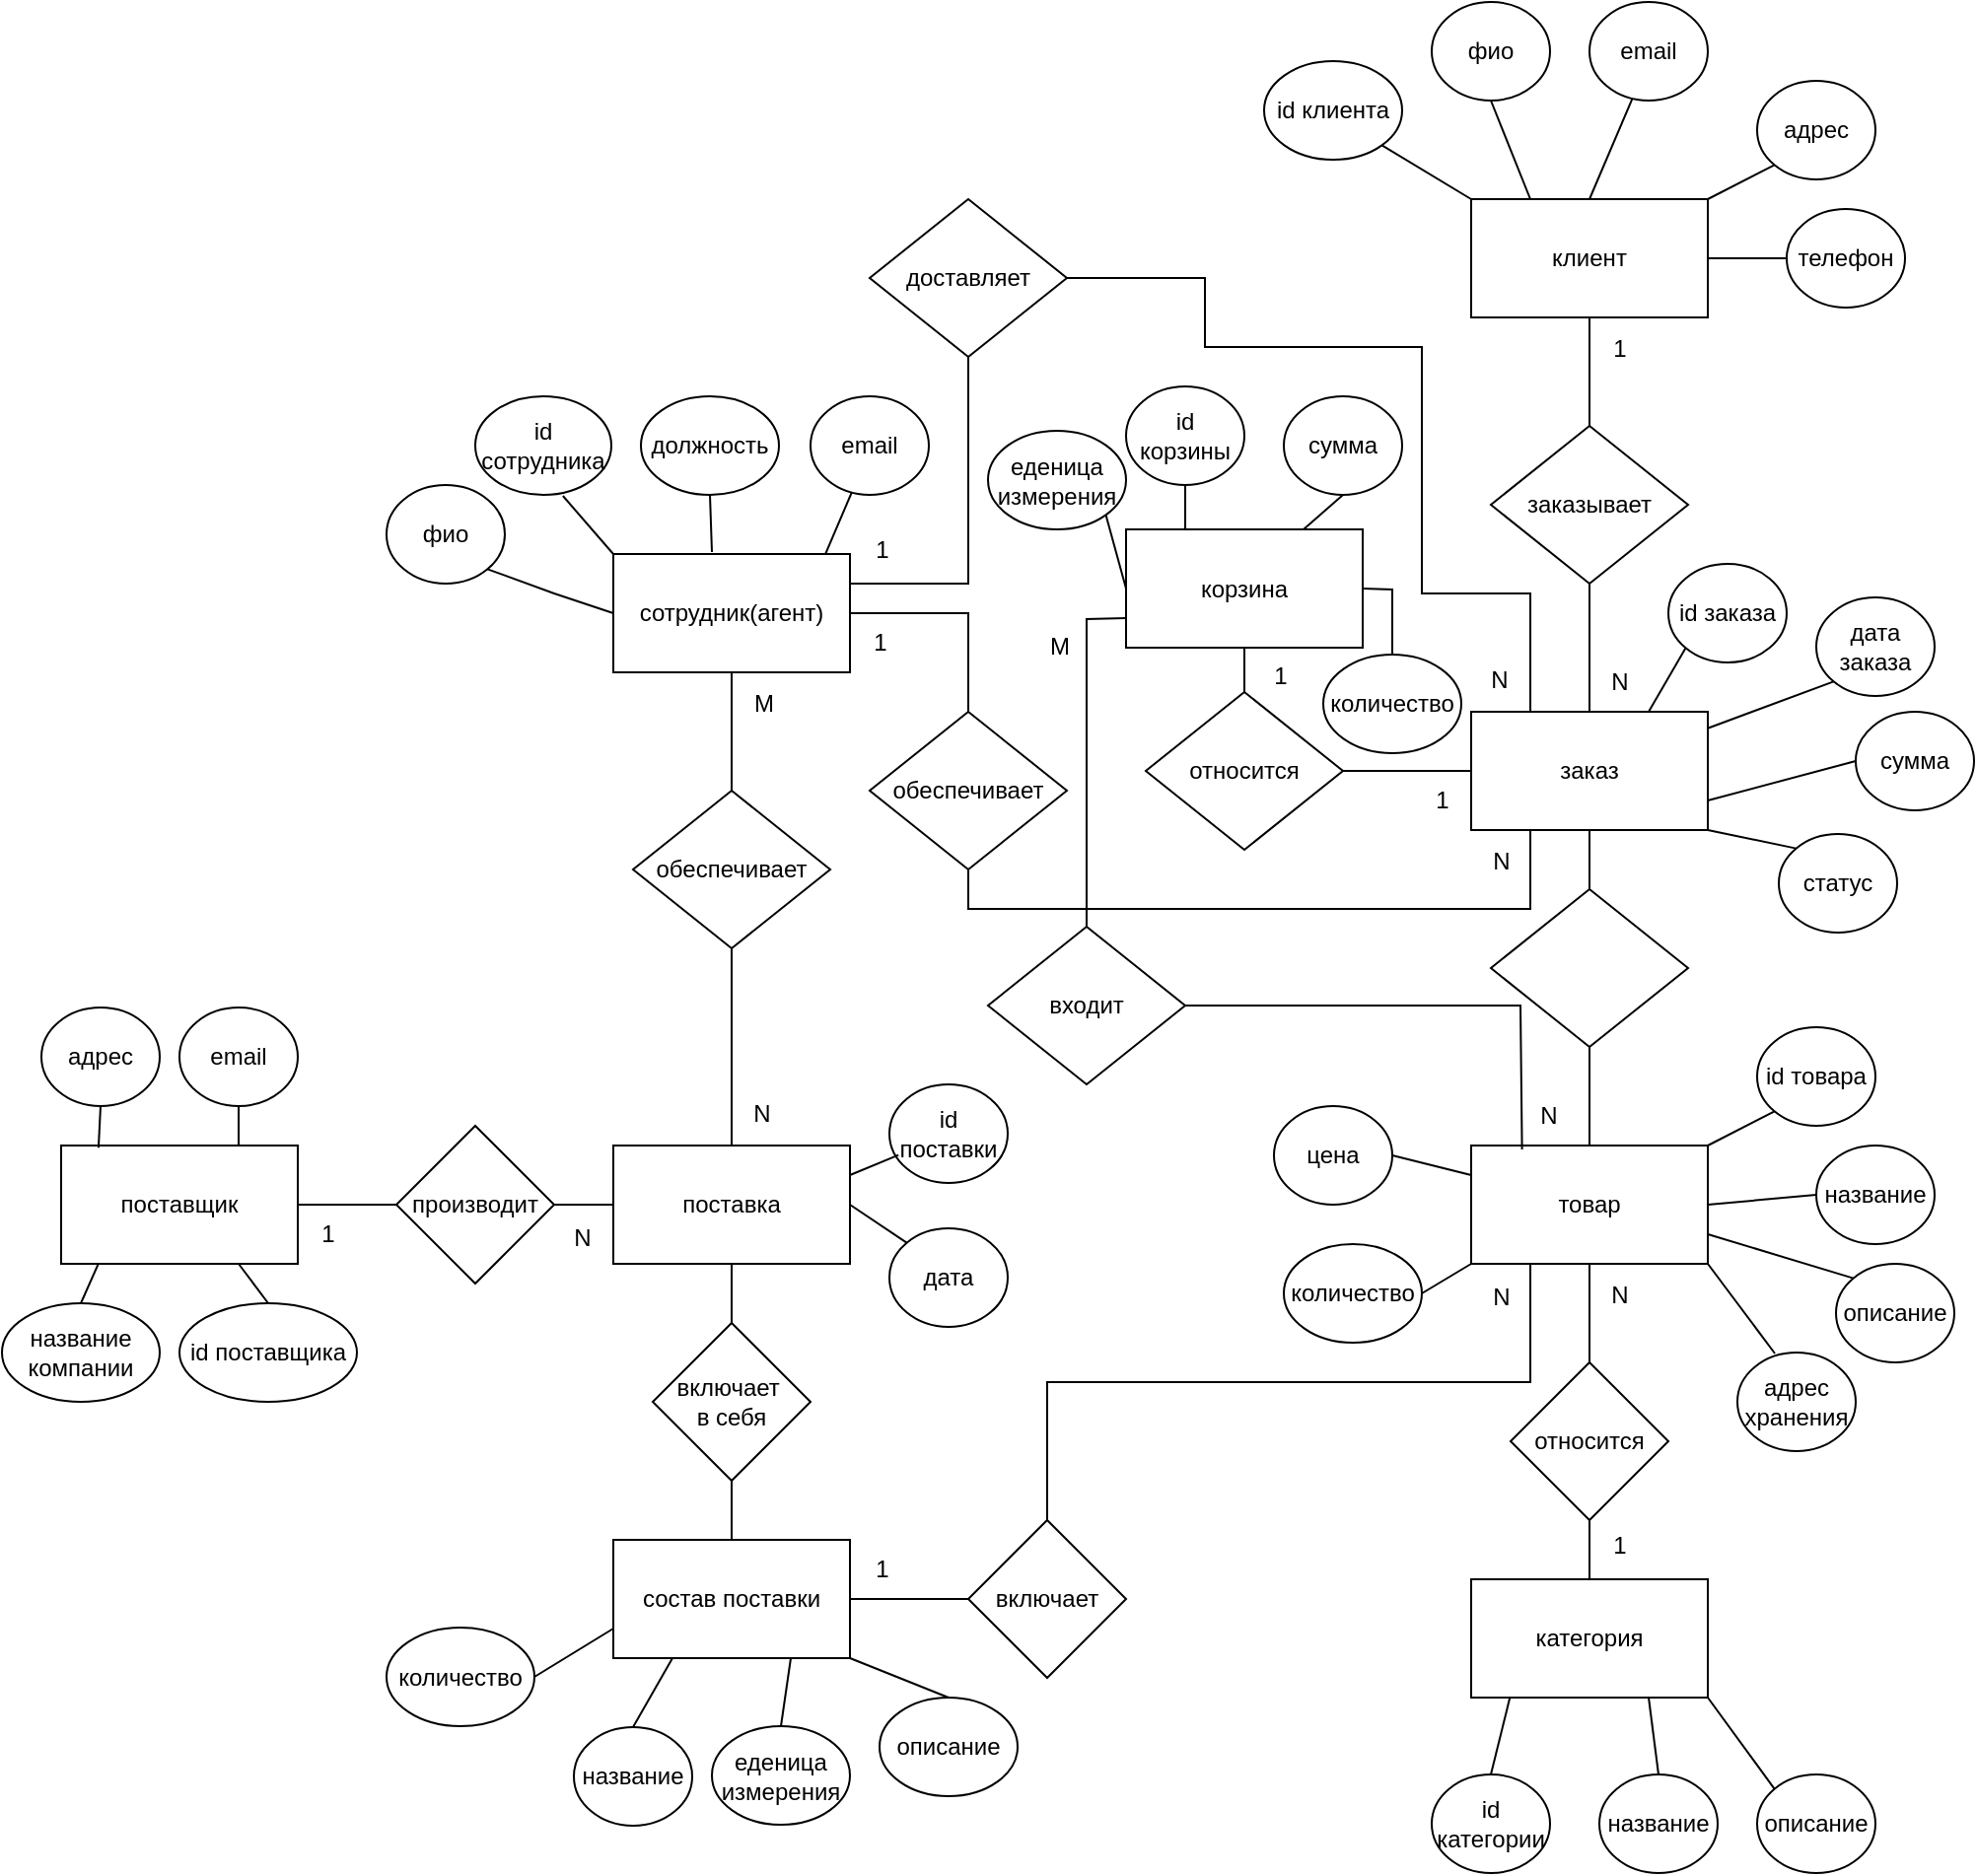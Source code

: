 <mxfile version="21.2.1" type="device" pages="2">
  <diagram id="rCp6mN5NjbrYEUi9OHhO" name="Концептуальная схема">
    <mxGraphModel dx="1290" dy="1798" grid="1" gridSize="10" guides="1" tooltips="1" connect="1" arrows="1" fold="1" page="1" pageScale="1" pageWidth="827" pageHeight="1169" math="0" shadow="0">
      <root>
        <mxCell id="0" />
        <mxCell id="1" parent="0" />
        <mxCell id="lpnK_0vvP0XSjghe2U8a-1" value="поставщик" style="rounded=0;whiteSpace=wrap;html=1;" parent="1" vertex="1">
          <mxGeometry x="100" y="240" width="120" height="60" as="geometry" />
        </mxCell>
        <mxCell id="lpnK_0vvP0XSjghe2U8a-2" value="поставка" style="rounded=0;whiteSpace=wrap;html=1;" parent="1" vertex="1">
          <mxGeometry x="380" y="240" width="120" height="60" as="geometry" />
        </mxCell>
        <mxCell id="lpnK_0vvP0XSjghe2U8a-4" value="email" style="ellipse;whiteSpace=wrap;html=1;rounded=0;" parent="1" vertex="1">
          <mxGeometry x="160" y="170" width="60" height="50" as="geometry" />
        </mxCell>
        <mxCell id="lpnK_0vvP0XSjghe2U8a-8" value="id поставщика" style="ellipse;whiteSpace=wrap;html=1;rounded=0;" parent="1" vertex="1">
          <mxGeometry x="160" y="320" width="90" height="50" as="geometry" />
        </mxCell>
        <mxCell id="lpnK_0vvP0XSjghe2U8a-10" value="название компании" style="ellipse;whiteSpace=wrap;html=1;rounded=0;" parent="1" vertex="1">
          <mxGeometry x="70" y="320" width="80" height="50" as="geometry" />
        </mxCell>
        <mxCell id="lpnK_0vvP0XSjghe2U8a-11" value="адрес" style="ellipse;whiteSpace=wrap;html=1;rounded=0;" parent="1" vertex="1">
          <mxGeometry x="90" y="170" width="60" height="50" as="geometry" />
        </mxCell>
        <mxCell id="lpnK_0vvP0XSjghe2U8a-19" value="производит" style="rhombus;whiteSpace=wrap;html=1;rounded=0;" parent="1" vertex="1">
          <mxGeometry x="270" y="230" width="80" height="80" as="geometry" />
        </mxCell>
        <mxCell id="lpnK_0vvP0XSjghe2U8a-21" value="1" style="text;html=1;align=center;verticalAlign=middle;resizable=0;points=[];autosize=1;strokeColor=none;fillColor=none;" parent="1" vertex="1">
          <mxGeometry x="220" y="270" width="30" height="30" as="geometry" />
        </mxCell>
        <mxCell id="JMcGNKBuhodXfzZp6lYc-4" value="id поставки" style="ellipse;whiteSpace=wrap;html=1;rounded=0;" parent="1" vertex="1">
          <mxGeometry x="520" y="209" width="60" height="50" as="geometry" />
        </mxCell>
        <mxCell id="JMcGNKBuhodXfzZp6lYc-6" value="обеспечивает" style="rhombus;whiteSpace=wrap;html=1;rounded=0;" parent="1" vertex="1">
          <mxGeometry x="390" y="60" width="100" height="80" as="geometry" />
        </mxCell>
        <mxCell id="JMcGNKBuhodXfzZp6lYc-9" value="включает&amp;nbsp;&lt;br&gt;в себя" style="rhombus;whiteSpace=wrap;html=1;rounded=0;" parent="1" vertex="1">
          <mxGeometry x="400" y="330" width="80" height="80" as="geometry" />
        </mxCell>
        <mxCell id="JMcGNKBuhodXfzZp6lYc-11" value="состав поставки" style="whiteSpace=wrap;html=1;rounded=0;" parent="1" vertex="1">
          <mxGeometry x="380" y="440" width="120" height="60" as="geometry" />
        </mxCell>
        <mxCell id="JMcGNKBuhodXfzZp6lYc-14" value="описание" style="ellipse;whiteSpace=wrap;html=1;rounded=0;" parent="1" vertex="1">
          <mxGeometry x="515" y="520" width="70" height="50" as="geometry" />
        </mxCell>
        <mxCell id="JMcGNKBuhodXfzZp6lYc-15" value="еденица&lt;br&gt;измерения" style="ellipse;whiteSpace=wrap;html=1;rounded=0;" parent="1" vertex="1">
          <mxGeometry x="430" y="534.5" width="70" height="50" as="geometry" />
        </mxCell>
        <mxCell id="JMcGNKBuhodXfzZp6lYc-18" value="включает" style="rhombus;whiteSpace=wrap;html=1;rounded=0;" parent="1" vertex="1">
          <mxGeometry x="560" y="430" width="80" height="80" as="geometry" />
        </mxCell>
        <mxCell id="JMcGNKBuhodXfzZp6lYc-20" value="N" style="text;html=1;align=center;verticalAlign=middle;resizable=0;points=[];autosize=1;strokeColor=none;fillColor=none;" parent="1" vertex="1">
          <mxGeometry x="349" y="272" width="30" height="30" as="geometry" />
        </mxCell>
        <mxCell id="JMcGNKBuhodXfzZp6lYc-21" value="сотрудник(агент)" style="whiteSpace=wrap;html=1;rounded=0;" parent="1" vertex="1">
          <mxGeometry x="380" y="-60" width="120" height="60" as="geometry" />
        </mxCell>
        <mxCell id="JMcGNKBuhodXfzZp6lYc-24" value="id сотрудника" style="ellipse;whiteSpace=wrap;html=1;rounded=0;" parent="1" vertex="1">
          <mxGeometry x="310" y="-140" width="69" height="50" as="geometry" />
        </mxCell>
        <mxCell id="JMcGNKBuhodXfzZp6lYc-25" value="email" style="ellipse;whiteSpace=wrap;html=1;rounded=0;" parent="1" vertex="1">
          <mxGeometry x="480" y="-140" width="60" height="50" as="geometry" />
        </mxCell>
        <mxCell id="JMcGNKBuhodXfzZp6lYc-26" value="должность" style="ellipse;whiteSpace=wrap;html=1;rounded=0;" parent="1" vertex="1">
          <mxGeometry x="394" y="-140" width="70" height="50" as="geometry" />
        </mxCell>
        <mxCell id="JMcGNKBuhodXfzZp6lYc-34" value="название" style="ellipse;whiteSpace=wrap;html=1;rounded=0;" parent="1" vertex="1">
          <mxGeometry x="360" y="535" width="60" height="50" as="geometry" />
        </mxCell>
        <mxCell id="JMcGNKBuhodXfzZp6lYc-35" value="количество" style="ellipse;whiteSpace=wrap;html=1;rounded=0;" parent="1" vertex="1">
          <mxGeometry x="265" y="484.5" width="75" height="50" as="geometry" />
        </mxCell>
        <mxCell id="JMcGNKBuhodXfzZp6lYc-39" value="товар" style="rounded=0;whiteSpace=wrap;html=1;" parent="1" vertex="1">
          <mxGeometry x="815" y="240" width="120" height="60" as="geometry" />
        </mxCell>
        <mxCell id="JMcGNKBuhodXfzZp6lYc-41" value="цена" style="ellipse;whiteSpace=wrap;html=1;rounded=0;" parent="1" vertex="1">
          <mxGeometry x="715" y="220" width="60" height="50" as="geometry" />
        </mxCell>
        <mxCell id="JMcGNKBuhodXfzZp6lYc-43" value="адрес&lt;br&gt;хранения" style="ellipse;whiteSpace=wrap;html=1;rounded=0;" parent="1" vertex="1">
          <mxGeometry x="950" y="345" width="60" height="50" as="geometry" />
        </mxCell>
        <mxCell id="JMcGNKBuhodXfzZp6lYc-45" value="категория" style="rounded=0;whiteSpace=wrap;html=1;" parent="1" vertex="1">
          <mxGeometry x="815" y="460" width="120" height="60" as="geometry" />
        </mxCell>
        <mxCell id="JMcGNKBuhodXfzZp6lYc-46" value="относится" style="rhombus;whiteSpace=wrap;html=1;rounded=0;" parent="1" vertex="1">
          <mxGeometry x="835" y="350" width="80" height="80" as="geometry" />
        </mxCell>
        <mxCell id="JMcGNKBuhodXfzZp6lYc-49" value="id категории" style="ellipse;whiteSpace=wrap;html=1;rounded=0;" parent="1" vertex="1">
          <mxGeometry x="795" y="559" width="60" height="50" as="geometry" />
        </mxCell>
        <mxCell id="JMcGNKBuhodXfzZp6lYc-50" value="название" style="ellipse;whiteSpace=wrap;html=1;rounded=0;" parent="1" vertex="1">
          <mxGeometry x="880" y="559" width="60" height="50" as="geometry" />
        </mxCell>
        <mxCell id="JMcGNKBuhodXfzZp6lYc-53" value="1" style="text;html=1;align=center;verticalAlign=middle;resizable=0;points=[];autosize=1;strokeColor=none;fillColor=none;" parent="1" vertex="1">
          <mxGeometry x="501" y="440" width="30" height="30" as="geometry" />
        </mxCell>
        <mxCell id="JMcGNKBuhodXfzZp6lYc-54" value="N" style="text;html=1;align=center;verticalAlign=middle;resizable=0;points=[];autosize=1;strokeColor=none;fillColor=none;" parent="1" vertex="1">
          <mxGeometry x="815" y="302" width="30" height="30" as="geometry" />
        </mxCell>
        <mxCell id="JMcGNKBuhodXfzZp6lYc-55" value="заказ" style="rounded=0;whiteSpace=wrap;html=1;" parent="1" vertex="1">
          <mxGeometry x="815" y="20" width="120" height="60" as="geometry" />
        </mxCell>
        <mxCell id="JMcGNKBuhodXfzZp6lYc-56" value="клиент" style="rounded=0;whiteSpace=wrap;html=1;" parent="1" vertex="1">
          <mxGeometry x="815" y="-240" width="120" height="60" as="geometry" />
        </mxCell>
        <mxCell id="JMcGNKBuhodXfzZp6lYc-57" value="заказывает" style="rhombus;whiteSpace=wrap;html=1;rounded=0;" parent="1" vertex="1">
          <mxGeometry x="825" y="-125" width="100" height="80" as="geometry" />
        </mxCell>
        <mxCell id="JMcGNKBuhodXfzZp6lYc-60" value="" style="rhombus;whiteSpace=wrap;html=1;rounded=0;" parent="1" vertex="1">
          <mxGeometry x="825" y="110" width="100" height="80" as="geometry" />
        </mxCell>
        <mxCell id="JMcGNKBuhodXfzZp6lYc-69" value="относится" style="rhombus;whiteSpace=wrap;html=1;rounded=0;" parent="1" vertex="1">
          <mxGeometry x="650" y="10" width="100" height="80" as="geometry" />
        </mxCell>
        <mxCell id="JMcGNKBuhodXfzZp6lYc-70" value="корзина" style="rounded=0;whiteSpace=wrap;html=1;" parent="1" vertex="1">
          <mxGeometry x="640" y="-72.5" width="120" height="60" as="geometry" />
        </mxCell>
        <mxCell id="JMcGNKBuhodXfzZp6lYc-73" value="id товара" style="ellipse;whiteSpace=wrap;html=1;rounded=0;" parent="1" vertex="1">
          <mxGeometry x="960" y="180" width="60" height="50" as="geometry" />
        </mxCell>
        <mxCell id="JMcGNKBuhodXfzZp6lYc-75" value="название" style="ellipse;whiteSpace=wrap;html=1;rounded=0;" parent="1" vertex="1">
          <mxGeometry x="990" y="240" width="60" height="50" as="geometry" />
        </mxCell>
        <mxCell id="JMcGNKBuhodXfzZp6lYc-76" value="описание" style="ellipse;whiteSpace=wrap;html=1;rounded=0;" parent="1" vertex="1">
          <mxGeometry x="1000" y="300" width="60" height="50" as="geometry" />
        </mxCell>
        <mxCell id="JMcGNKBuhodXfzZp6lYc-77" value="количество" style="ellipse;whiteSpace=wrap;html=1;rounded=0;" parent="1" vertex="1">
          <mxGeometry x="720" y="290" width="70" height="50" as="geometry" />
        </mxCell>
        <mxCell id="JMcGNKBuhodXfzZp6lYc-86" value="id заказа" style="ellipse;whiteSpace=wrap;html=1;rounded=0;" parent="1" vertex="1">
          <mxGeometry x="915" y="-55" width="60" height="50" as="geometry" />
        </mxCell>
        <mxCell id="JMcGNKBuhodXfzZp6lYc-87" value="дата заказа" style="ellipse;whiteSpace=wrap;html=1;rounded=0;" parent="1" vertex="1">
          <mxGeometry x="990" y="-38" width="60" height="50" as="geometry" />
        </mxCell>
        <mxCell id="JMcGNKBuhodXfzZp6lYc-88" value="сумма" style="ellipse;whiteSpace=wrap;html=1;rounded=0;" parent="1" vertex="1">
          <mxGeometry x="1010" y="20" width="60" height="50" as="geometry" />
        </mxCell>
        <mxCell id="JMcGNKBuhodXfzZp6lYc-89" value="статус" style="ellipse;whiteSpace=wrap;html=1;rounded=0;" parent="1" vertex="1">
          <mxGeometry x="971" y="82" width="60" height="50" as="geometry" />
        </mxCell>
        <mxCell id="JMcGNKBuhodXfzZp6lYc-94" value="id клиента" style="ellipse;whiteSpace=wrap;html=1;rounded=0;" parent="1" vertex="1">
          <mxGeometry x="710" y="-310" width="70" height="50" as="geometry" />
        </mxCell>
        <mxCell id="JMcGNKBuhodXfzZp6lYc-95" value="фио" style="ellipse;whiteSpace=wrap;html=1;rounded=0;" parent="1" vertex="1">
          <mxGeometry x="795" y="-340" width="60" height="50" as="geometry" />
        </mxCell>
        <mxCell id="JMcGNKBuhodXfzZp6lYc-96" value="email" style="ellipse;whiteSpace=wrap;html=1;rounded=0;" parent="1" vertex="1">
          <mxGeometry x="875" y="-340" width="60" height="50" as="geometry" />
        </mxCell>
        <mxCell id="JMcGNKBuhodXfzZp6lYc-97" value="адрес" style="ellipse;whiteSpace=wrap;html=1;rounded=0;" parent="1" vertex="1">
          <mxGeometry x="960" y="-300" width="60" height="50" as="geometry" />
        </mxCell>
        <mxCell id="FTU88djpEqcu1WmclJpu-1" value="" style="endArrow=none;html=1;rounded=0;exitX=0.158;exitY=0.019;exitDx=0;exitDy=0;entryX=0.5;entryY=1;entryDx=0;entryDy=0;exitPerimeter=0;" parent="1" source="lpnK_0vvP0XSjghe2U8a-1" target="lpnK_0vvP0XSjghe2U8a-11" edge="1">
          <mxGeometry width="50" height="50" relative="1" as="geometry">
            <mxPoint x="540" y="320" as="sourcePoint" />
            <mxPoint x="590" y="270" as="targetPoint" />
          </mxGeometry>
        </mxCell>
        <mxCell id="FTU88djpEqcu1WmclJpu-3" value="" style="endArrow=none;html=1;rounded=0;exitX=0.75;exitY=0;exitDx=0;exitDy=0;entryX=0.5;entryY=1;entryDx=0;entryDy=0;" parent="1" source="lpnK_0vvP0XSjghe2U8a-1" target="lpnK_0vvP0XSjghe2U8a-4" edge="1">
          <mxGeometry width="50" height="50" relative="1" as="geometry">
            <mxPoint x="200" y="230" as="sourcePoint" />
            <mxPoint x="250" y="180" as="targetPoint" />
          </mxGeometry>
        </mxCell>
        <mxCell id="FTU88djpEqcu1WmclJpu-4" value="" style="endArrow=none;html=1;rounded=0;exitX=0.5;exitY=0;exitDx=0;exitDy=0;entryX=0.158;entryY=0.997;entryDx=0;entryDy=0;entryPerimeter=0;" parent="1" source="lpnK_0vvP0XSjghe2U8a-10" target="lpnK_0vvP0XSjghe2U8a-1" edge="1">
          <mxGeometry width="50" height="50" relative="1" as="geometry">
            <mxPoint x="120" y="320" as="sourcePoint" />
            <mxPoint x="170" y="270" as="targetPoint" />
          </mxGeometry>
        </mxCell>
        <mxCell id="FTU88djpEqcu1WmclJpu-5" value="" style="endArrow=none;html=1;rounded=0;exitX=0.5;exitY=0;exitDx=0;exitDy=0;entryX=0.75;entryY=1;entryDx=0;entryDy=0;" parent="1" source="lpnK_0vvP0XSjghe2U8a-8" target="lpnK_0vvP0XSjghe2U8a-1" edge="1">
          <mxGeometry width="50" height="50" relative="1" as="geometry">
            <mxPoint x="190" y="310" as="sourcePoint" />
            <mxPoint x="240" y="260" as="targetPoint" />
          </mxGeometry>
        </mxCell>
        <mxCell id="FTU88djpEqcu1WmclJpu-7" value="" style="endArrow=none;html=1;rounded=0;entryX=0;entryY=0.5;entryDx=0;entryDy=0;exitX=1;exitY=0.5;exitDx=0;exitDy=0;" parent="1" source="lpnK_0vvP0XSjghe2U8a-1" target="lpnK_0vvP0XSjghe2U8a-19" edge="1">
          <mxGeometry width="50" height="50" relative="1" as="geometry">
            <mxPoint x="250" y="250" as="sourcePoint" />
            <mxPoint x="300" y="200" as="targetPoint" />
          </mxGeometry>
        </mxCell>
        <mxCell id="FTU88djpEqcu1WmclJpu-9" value="" style="endArrow=none;html=1;rounded=0;exitX=1;exitY=0.5;exitDx=0;exitDy=0;entryX=0;entryY=0.5;entryDx=0;entryDy=0;" parent="1" source="lpnK_0vvP0XSjghe2U8a-19" target="lpnK_0vvP0XSjghe2U8a-2" edge="1">
          <mxGeometry width="50" height="50" relative="1" as="geometry">
            <mxPoint x="370" y="250" as="sourcePoint" />
            <mxPoint x="420" y="200" as="targetPoint" />
          </mxGeometry>
        </mxCell>
        <mxCell id="FTU88djpEqcu1WmclJpu-11" value="" style="endArrow=none;html=1;rounded=0;exitX=1;exitY=0.25;exitDx=0;exitDy=0;entryX=0.077;entryY=0.716;entryDx=0;entryDy=0;entryPerimeter=0;" parent="1" source="lpnK_0vvP0XSjghe2U8a-2" target="JMcGNKBuhodXfzZp6lYc-4" edge="1">
          <mxGeometry width="50" height="50" relative="1" as="geometry">
            <mxPoint x="400" y="220" as="sourcePoint" />
            <mxPoint x="450" y="170" as="targetPoint" />
          </mxGeometry>
        </mxCell>
        <mxCell id="FTU88djpEqcu1WmclJpu-12" value="" style="endArrow=none;html=1;rounded=0;exitX=0.5;exitY=0;exitDx=0;exitDy=0;entryX=0.5;entryY=1;entryDx=0;entryDy=0;" parent="1" source="lpnK_0vvP0XSjghe2U8a-2" target="JMcGNKBuhodXfzZp6lYc-6" edge="1">
          <mxGeometry width="50" height="50" relative="1" as="geometry">
            <mxPoint x="440" y="200" as="sourcePoint" />
            <mxPoint x="490" y="150" as="targetPoint" />
          </mxGeometry>
        </mxCell>
        <mxCell id="FTU88djpEqcu1WmclJpu-14" value="" style="endArrow=none;html=1;rounded=0;exitX=0.5;exitY=0;exitDx=0;exitDy=0;entryX=0.5;entryY=1;entryDx=0;entryDy=0;" parent="1" source="JMcGNKBuhodXfzZp6lYc-6" target="JMcGNKBuhodXfzZp6lYc-21" edge="1">
          <mxGeometry width="50" height="50" relative="1" as="geometry">
            <mxPoint x="440" y="50" as="sourcePoint" />
            <mxPoint x="490" as="targetPoint" />
          </mxGeometry>
        </mxCell>
        <mxCell id="FTU88djpEqcu1WmclJpu-15" value="" style="endArrow=none;html=1;rounded=0;exitX=0;exitY=0;exitDx=0;exitDy=0;entryX=0.644;entryY=1.01;entryDx=0;entryDy=0;entryPerimeter=0;" parent="1" source="JMcGNKBuhodXfzZp6lYc-21" target="JMcGNKBuhodXfzZp6lYc-24" edge="1">
          <mxGeometry width="50" height="50" relative="1" as="geometry">
            <mxPoint x="380" y="-70" as="sourcePoint" />
            <mxPoint x="430" y="-120" as="targetPoint" />
          </mxGeometry>
        </mxCell>
        <mxCell id="FTU88djpEqcu1WmclJpu-16" value="" style="endArrow=none;html=1;rounded=0;entryX=0.5;entryY=1;entryDx=0;entryDy=0;" parent="1" target="JMcGNKBuhodXfzZp6lYc-26" edge="1">
          <mxGeometry width="50" height="50" relative="1" as="geometry">
            <mxPoint x="430" y="-61" as="sourcePoint" />
            <mxPoint x="480" y="-120" as="targetPoint" />
          </mxGeometry>
        </mxCell>
        <mxCell id="FTU88djpEqcu1WmclJpu-17" value="" style="endArrow=none;html=1;rounded=0;exitX=0.897;exitY=-0.003;exitDx=0;exitDy=0;entryX=0.35;entryY=0.97;entryDx=0;entryDy=0;entryPerimeter=0;exitPerimeter=0;" parent="1" source="JMcGNKBuhodXfzZp6lYc-21" target="JMcGNKBuhodXfzZp6lYc-25" edge="1">
          <mxGeometry width="50" height="50" relative="1" as="geometry">
            <mxPoint x="480" y="-70" as="sourcePoint" />
            <mxPoint x="530" y="-120" as="targetPoint" />
          </mxGeometry>
        </mxCell>
        <mxCell id="FTU88djpEqcu1WmclJpu-18" value="" style="endArrow=none;html=1;rounded=0;exitX=0.5;exitY=0;exitDx=0;exitDy=0;entryX=0.5;entryY=1;entryDx=0;entryDy=0;" parent="1" source="JMcGNKBuhodXfzZp6lYc-9" target="lpnK_0vvP0XSjghe2U8a-2" edge="1">
          <mxGeometry width="50" height="50" relative="1" as="geometry">
            <mxPoint x="440" y="320" as="sourcePoint" />
            <mxPoint x="490" y="270" as="targetPoint" />
          </mxGeometry>
        </mxCell>
        <mxCell id="FTU88djpEqcu1WmclJpu-19" value="" style="endArrow=none;html=1;rounded=0;exitX=0.5;exitY=0;exitDx=0;exitDy=0;entryX=0.5;entryY=1;entryDx=0;entryDy=0;" parent="1" source="JMcGNKBuhodXfzZp6lYc-11" target="JMcGNKBuhodXfzZp6lYc-9" edge="1">
          <mxGeometry width="50" height="50" relative="1" as="geometry">
            <mxPoint x="470" y="420" as="sourcePoint" />
            <mxPoint x="520" y="370" as="targetPoint" />
          </mxGeometry>
        </mxCell>
        <mxCell id="FTU88djpEqcu1WmclJpu-20" value="" style="endArrow=none;html=1;rounded=0;exitX=1;exitY=0.5;exitDx=0;exitDy=0;entryX=0;entryY=0.5;entryDx=0;entryDy=0;" parent="1" source="JMcGNKBuhodXfzZp6lYc-11" target="JMcGNKBuhodXfzZp6lYc-18" edge="1">
          <mxGeometry width="50" height="50" relative="1" as="geometry">
            <mxPoint x="540" y="480" as="sourcePoint" />
            <mxPoint x="590" y="430" as="targetPoint" />
          </mxGeometry>
        </mxCell>
        <mxCell id="FTU88djpEqcu1WmclJpu-21" value="" style="endArrow=none;html=1;rounded=0;exitX=1;exitY=0.5;exitDx=0;exitDy=0;entryX=0;entryY=0.75;entryDx=0;entryDy=0;" parent="1" source="JMcGNKBuhodXfzZp6lYc-35" target="JMcGNKBuhodXfzZp6lYc-11" edge="1">
          <mxGeometry width="50" height="50" relative="1" as="geometry">
            <mxPoint x="340" y="470" as="sourcePoint" />
            <mxPoint x="390" y="420" as="targetPoint" />
          </mxGeometry>
        </mxCell>
        <mxCell id="FTU88djpEqcu1WmclJpu-22" value="" style="endArrow=none;html=1;rounded=0;exitX=0.5;exitY=0;exitDx=0;exitDy=0;entryX=0.25;entryY=1;entryDx=0;entryDy=0;" parent="1" source="JMcGNKBuhodXfzZp6lYc-34" target="JMcGNKBuhodXfzZp6lYc-11" edge="1">
          <mxGeometry width="50" height="50" relative="1" as="geometry">
            <mxPoint x="370" y="510" as="sourcePoint" />
            <mxPoint x="420" y="460" as="targetPoint" />
          </mxGeometry>
        </mxCell>
        <mxCell id="FTU88djpEqcu1WmclJpu-23" value="" style="endArrow=none;html=1;rounded=0;exitX=0.5;exitY=0;exitDx=0;exitDy=0;entryX=0.75;entryY=1;entryDx=0;entryDy=0;" parent="1" source="JMcGNKBuhodXfzZp6lYc-15" target="JMcGNKBuhodXfzZp6lYc-11" edge="1">
          <mxGeometry width="50" height="50" relative="1" as="geometry">
            <mxPoint x="410" y="520" as="sourcePoint" />
            <mxPoint x="460" y="470" as="targetPoint" />
          </mxGeometry>
        </mxCell>
        <mxCell id="FTU88djpEqcu1WmclJpu-24" value="" style="endArrow=none;html=1;rounded=0;exitX=0.5;exitY=0;exitDx=0;exitDy=0;entryX=1;entryY=1;entryDx=0;entryDy=0;" parent="1" source="JMcGNKBuhodXfzZp6lYc-14" target="JMcGNKBuhodXfzZp6lYc-11" edge="1">
          <mxGeometry width="50" height="50" relative="1" as="geometry">
            <mxPoint x="470" y="520" as="sourcePoint" />
            <mxPoint x="520" y="470" as="targetPoint" />
          </mxGeometry>
        </mxCell>
        <mxCell id="FTU88djpEqcu1WmclJpu-26" value="" style="endArrow=none;html=1;rounded=0;exitX=0.5;exitY=0;exitDx=0;exitDy=0;entryX=0.25;entryY=1;entryDx=0;entryDy=0;" parent="1" source="JMcGNKBuhodXfzZp6lYc-18" target="JMcGNKBuhodXfzZp6lYc-39" edge="1">
          <mxGeometry width="50" height="50" relative="1" as="geometry">
            <mxPoint x="630" y="380" as="sourcePoint" />
            <mxPoint x="680" y="330" as="targetPoint" />
            <Array as="points">
              <mxPoint x="600" y="360" />
              <mxPoint x="700" y="360" />
              <mxPoint x="845" y="360" />
            </Array>
          </mxGeometry>
        </mxCell>
        <mxCell id="FTU88djpEqcu1WmclJpu-28" value="" style="endArrow=none;html=1;rounded=0;exitX=0.5;exitY=0;exitDx=0;exitDy=0;entryX=0.5;entryY=1;entryDx=0;entryDy=0;" parent="1" source="JMcGNKBuhodXfzZp6lYc-46" target="JMcGNKBuhodXfzZp6lYc-39" edge="1">
          <mxGeometry width="50" height="50" relative="1" as="geometry">
            <mxPoint x="810" y="320" as="sourcePoint" />
            <mxPoint x="860" y="270" as="targetPoint" />
          </mxGeometry>
        </mxCell>
        <mxCell id="FTU88djpEqcu1WmclJpu-29" value="" style="endArrow=none;html=1;rounded=0;exitX=0.5;exitY=0;exitDx=0;exitDy=0;entryX=0.5;entryY=1;entryDx=0;entryDy=0;" parent="1" source="JMcGNKBuhodXfzZp6lYc-45" target="JMcGNKBuhodXfzZp6lYc-46" edge="1">
          <mxGeometry width="50" height="50" relative="1" as="geometry">
            <mxPoint x="690" y="450" as="sourcePoint" />
            <mxPoint x="750" y="390" as="targetPoint" />
          </mxGeometry>
        </mxCell>
        <mxCell id="FTU88djpEqcu1WmclJpu-30" value="" style="endArrow=none;html=1;rounded=0;exitX=0.5;exitY=0;exitDx=0;exitDy=0;entryX=0.164;entryY=0.997;entryDx=0;entryDy=0;entryPerimeter=0;" parent="1" source="JMcGNKBuhodXfzZp6lYc-49" target="JMcGNKBuhodXfzZp6lYc-45" edge="1">
          <mxGeometry width="50" height="50" relative="1" as="geometry">
            <mxPoint x="700" y="550" as="sourcePoint" />
            <mxPoint x="750" y="500" as="targetPoint" />
          </mxGeometry>
        </mxCell>
        <mxCell id="FTU88djpEqcu1WmclJpu-31" value="" style="endArrow=none;html=1;rounded=0;exitX=0.5;exitY=0;exitDx=0;exitDy=0;entryX=0.75;entryY=1;entryDx=0;entryDy=0;" parent="1" source="JMcGNKBuhodXfzZp6lYc-50" target="JMcGNKBuhodXfzZp6lYc-45" edge="1">
          <mxGeometry width="50" height="50" relative="1" as="geometry">
            <mxPoint x="770" y="540" as="sourcePoint" />
            <mxPoint x="770" y="530" as="targetPoint" />
          </mxGeometry>
        </mxCell>
        <mxCell id="FTU88djpEqcu1WmclJpu-32" value="" style="endArrow=none;html=1;rounded=0;exitX=0.317;exitY=0.01;exitDx=0;exitDy=0;exitPerimeter=0;entryX=1;entryY=1;entryDx=0;entryDy=0;" parent="1" source="JMcGNKBuhodXfzZp6lYc-43" target="JMcGNKBuhodXfzZp6lYc-39" edge="1">
          <mxGeometry width="50" height="50" relative="1" as="geometry">
            <mxPoint x="870" y="310" as="sourcePoint" />
            <mxPoint x="920" y="260" as="targetPoint" />
          </mxGeometry>
        </mxCell>
        <mxCell id="FTU88djpEqcu1WmclJpu-33" value="" style="endArrow=none;html=1;rounded=0;exitX=1;exitY=0.5;exitDx=0;exitDy=0;entryX=0;entryY=0.5;entryDx=0;entryDy=0;" parent="1" source="JMcGNKBuhodXfzZp6lYc-39" target="JMcGNKBuhodXfzZp6lYc-75" edge="1">
          <mxGeometry width="50" height="50" relative="1" as="geometry">
            <mxPoint x="910" y="290" as="sourcePoint" />
            <mxPoint x="960" y="240" as="targetPoint" />
          </mxGeometry>
        </mxCell>
        <mxCell id="FTU88djpEqcu1WmclJpu-34" value="" style="endArrow=none;html=1;rounded=0;exitX=1;exitY=0.75;exitDx=0;exitDy=0;entryX=0;entryY=0;entryDx=0;entryDy=0;" parent="1" source="JMcGNKBuhodXfzZp6lYc-39" target="JMcGNKBuhodXfzZp6lYc-76" edge="1">
          <mxGeometry width="50" height="50" relative="1" as="geometry">
            <mxPoint x="930" y="310" as="sourcePoint" />
            <mxPoint x="980" y="260" as="targetPoint" />
          </mxGeometry>
        </mxCell>
        <mxCell id="FTU88djpEqcu1WmclJpu-36" value="" style="endArrow=none;html=1;rounded=0;exitX=1;exitY=0;exitDx=0;exitDy=0;entryX=0;entryY=1;entryDx=0;entryDy=0;" parent="1" source="JMcGNKBuhodXfzZp6lYc-39" target="JMcGNKBuhodXfzZp6lYc-73" edge="1">
          <mxGeometry width="50" height="50" relative="1" as="geometry">
            <mxPoint x="910" y="250" as="sourcePoint" />
            <mxPoint x="960" y="200" as="targetPoint" />
          </mxGeometry>
        </mxCell>
        <mxCell id="FTU88djpEqcu1WmclJpu-37" value="" style="endArrow=none;html=1;rounded=0;exitX=0;exitY=0.25;exitDx=0;exitDy=0;entryX=1;entryY=0.5;entryDx=0;entryDy=0;" parent="1" source="JMcGNKBuhodXfzZp6lYc-39" target="JMcGNKBuhodXfzZp6lYc-41" edge="1">
          <mxGeometry width="50" height="50" relative="1" as="geometry">
            <mxPoint x="660" y="220" as="sourcePoint" />
            <mxPoint x="710" y="170" as="targetPoint" />
          </mxGeometry>
        </mxCell>
        <mxCell id="FTU88djpEqcu1WmclJpu-38" value="" style="endArrow=none;html=1;rounded=0;exitX=1;exitY=0.5;exitDx=0;exitDy=0;entryX=0;entryY=1;entryDx=0;entryDy=0;" parent="1" source="JMcGNKBuhodXfzZp6lYc-77" target="JMcGNKBuhodXfzZp6lYc-39" edge="1">
          <mxGeometry width="50" height="50" relative="1" as="geometry">
            <mxPoint x="660" y="310" as="sourcePoint" />
            <mxPoint x="710" y="260" as="targetPoint" />
          </mxGeometry>
        </mxCell>
        <mxCell id="FTU88djpEqcu1WmclJpu-39" value="" style="endArrow=none;html=1;rounded=0;exitX=0.5;exitY=0;exitDx=0;exitDy=0;entryX=0.5;entryY=1;entryDx=0;entryDy=0;" parent="1" source="JMcGNKBuhodXfzZp6lYc-69" target="JMcGNKBuhodXfzZp6lYc-70" edge="1">
          <mxGeometry width="50" height="50" relative="1" as="geometry">
            <mxPoint x="680" y="17.5" as="sourcePoint" />
            <mxPoint x="690" y="-12.5" as="targetPoint" />
          </mxGeometry>
        </mxCell>
        <mxCell id="FTU88djpEqcu1WmclJpu-40" value="" style="endArrow=none;html=1;rounded=0;exitX=1;exitY=0.5;exitDx=0;exitDy=0;entryX=0;entryY=0.5;entryDx=0;entryDy=0;" parent="1" source="JMcGNKBuhodXfzZp6lYc-69" target="JMcGNKBuhodXfzZp6lYc-55" edge="1">
          <mxGeometry width="50" height="50" relative="1" as="geometry">
            <mxPoint x="750" y="67.5" as="sourcePoint" />
            <mxPoint x="770" y="57.5" as="targetPoint" />
          </mxGeometry>
        </mxCell>
        <mxCell id="FTU88djpEqcu1WmclJpu-41" value="" style="endArrow=none;html=1;rounded=0;exitX=0.5;exitY=0;exitDx=0;exitDy=0;entryX=0.5;entryY=1;entryDx=0;entryDy=0;" parent="1" source="JMcGNKBuhodXfzZp6lYc-60" target="JMcGNKBuhodXfzZp6lYc-55" edge="1">
          <mxGeometry width="50" height="50" relative="1" as="geometry">
            <mxPoint x="820" y="110" as="sourcePoint" />
            <mxPoint x="870" y="60" as="targetPoint" />
          </mxGeometry>
        </mxCell>
        <mxCell id="FTU88djpEqcu1WmclJpu-42" value="" style="endArrow=none;html=1;rounded=0;exitX=0.5;exitY=0;exitDx=0;exitDy=0;entryX=0.5;entryY=1;entryDx=0;entryDy=0;" parent="1" source="JMcGNKBuhodXfzZp6lYc-39" target="JMcGNKBuhodXfzZp6lYc-60" edge="1">
          <mxGeometry width="50" height="50" relative="1" as="geometry">
            <mxPoint x="820" y="220" as="sourcePoint" />
            <mxPoint x="870" y="170" as="targetPoint" />
          </mxGeometry>
        </mxCell>
        <mxCell id="FTU88djpEqcu1WmclJpu-43" value="" style="endArrow=none;html=1;rounded=0;exitX=0.75;exitY=0;exitDx=0;exitDy=0;entryX=0;entryY=1;entryDx=0;entryDy=0;" parent="1" source="JMcGNKBuhodXfzZp6lYc-55" target="JMcGNKBuhodXfzZp6lYc-86" edge="1">
          <mxGeometry width="50" height="50" relative="1" as="geometry">
            <mxPoint x="860" y="20" as="sourcePoint" />
            <mxPoint x="910" y="-30" as="targetPoint" />
          </mxGeometry>
        </mxCell>
        <mxCell id="FTU88djpEqcu1WmclJpu-44" value="" style="endArrow=none;html=1;rounded=0;exitX=0.997;exitY=0.142;exitDx=0;exitDy=0;exitPerimeter=0;entryX=0;entryY=1;entryDx=0;entryDy=0;" parent="1" source="JMcGNKBuhodXfzZp6lYc-55" target="JMcGNKBuhodXfzZp6lYc-87" edge="1">
          <mxGeometry width="50" height="50" relative="1" as="geometry">
            <mxPoint x="890" y="30" as="sourcePoint" />
            <mxPoint x="990" y="5" as="targetPoint" />
          </mxGeometry>
        </mxCell>
        <mxCell id="FTU88djpEqcu1WmclJpu-45" value="" style="endArrow=none;html=1;rounded=0;exitX=1;exitY=0.75;exitDx=0;exitDy=0;entryX=0;entryY=0.5;entryDx=0;entryDy=0;" parent="1" source="JMcGNKBuhodXfzZp6lYc-55" target="JMcGNKBuhodXfzZp6lYc-88" edge="1">
          <mxGeometry width="50" height="50" relative="1" as="geometry">
            <mxPoint x="940" y="80" as="sourcePoint" />
            <mxPoint x="1030" as="targetPoint" />
          </mxGeometry>
        </mxCell>
        <mxCell id="FTU88djpEqcu1WmclJpu-46" value="" style="endArrow=none;html=1;rounded=0;exitX=1;exitY=1;exitDx=0;exitDy=0;entryX=0;entryY=0;entryDx=0;entryDy=0;" parent="1" source="JMcGNKBuhodXfzZp6lYc-55" target="JMcGNKBuhodXfzZp6lYc-89" edge="1">
          <mxGeometry width="50" height="50" relative="1" as="geometry">
            <mxPoint x="850" y="100" as="sourcePoint" />
            <mxPoint x="970" y="90" as="targetPoint" />
          </mxGeometry>
        </mxCell>
        <mxCell id="FTU88djpEqcu1WmclJpu-49" value="" style="endArrow=none;html=1;rounded=0;exitX=0;exitY=0;exitDx=0;exitDy=0;entryX=1;entryY=1;entryDx=0;entryDy=0;" parent="1" source="JMcGNKBuhodXfzZp6lYc-56" target="JMcGNKBuhodXfzZp6lYc-94" edge="1">
          <mxGeometry width="50" height="50" relative="1" as="geometry">
            <mxPoint x="785" y="-250" as="sourcePoint" />
            <mxPoint x="835" y="-300" as="targetPoint" />
          </mxGeometry>
        </mxCell>
        <mxCell id="FTU88djpEqcu1WmclJpu-50" value="" style="endArrow=none;html=1;rounded=0;exitX=0.25;exitY=0;exitDx=0;exitDy=0;entryX=0.5;entryY=1;entryDx=0;entryDy=0;" parent="1" source="JMcGNKBuhodXfzZp6lYc-56" target="JMcGNKBuhodXfzZp6lYc-95" edge="1">
          <mxGeometry width="50" height="50" relative="1" as="geometry">
            <mxPoint x="825" y="-260" as="sourcePoint" />
            <mxPoint x="875" y="-310" as="targetPoint" />
          </mxGeometry>
        </mxCell>
        <mxCell id="FTU88djpEqcu1WmclJpu-51" value="" style="endArrow=none;html=1;rounded=0;exitX=0.5;exitY=0;exitDx=0;exitDy=0;entryX=0.361;entryY=0.983;entryDx=0;entryDy=0;entryPerimeter=0;" parent="1" source="JMcGNKBuhodXfzZp6lYc-56" target="JMcGNKBuhodXfzZp6lYc-96" edge="1">
          <mxGeometry width="50" height="50" relative="1" as="geometry">
            <mxPoint x="875" y="-270" as="sourcePoint" />
            <mxPoint x="925" y="-320" as="targetPoint" />
          </mxGeometry>
        </mxCell>
        <mxCell id="FTU88djpEqcu1WmclJpu-52" value="" style="endArrow=none;html=1;rounded=0;exitX=1;exitY=0;exitDx=0;exitDy=0;entryX=0;entryY=1;entryDx=0;entryDy=0;" parent="1" source="JMcGNKBuhodXfzZp6lYc-56" target="JMcGNKBuhodXfzZp6lYc-97" edge="1">
          <mxGeometry width="50" height="50" relative="1" as="geometry">
            <mxPoint x="915" y="-260" as="sourcePoint" />
            <mxPoint x="965" y="-310" as="targetPoint" />
          </mxGeometry>
        </mxCell>
        <mxCell id="FTU88djpEqcu1WmclJpu-53" value="" style="endArrow=none;html=1;rounded=0;exitX=0.5;exitY=0;exitDx=0;exitDy=0;entryX=0.5;entryY=1;entryDx=0;entryDy=0;" parent="1" source="JMcGNKBuhodXfzZp6lYc-57" target="JMcGNKBuhodXfzZp6lYc-56" edge="1">
          <mxGeometry width="50" height="50" relative="1" as="geometry">
            <mxPoint x="730" y="-150" as="sourcePoint" />
            <mxPoint x="780" y="-200" as="targetPoint" />
          </mxGeometry>
        </mxCell>
        <mxCell id="FTU88djpEqcu1WmclJpu-54" value="" style="endArrow=none;html=1;rounded=0;exitX=0.5;exitY=0;exitDx=0;exitDy=0;entryX=0.5;entryY=1;entryDx=0;entryDy=0;" parent="1" source="JMcGNKBuhodXfzZp6lYc-55" target="JMcGNKBuhodXfzZp6lYc-57" edge="1">
          <mxGeometry width="50" height="50" relative="1" as="geometry">
            <mxPoint x="820" y="-20" as="sourcePoint" />
            <mxPoint x="870" y="-70" as="targetPoint" />
          </mxGeometry>
        </mxCell>
        <mxCell id="FTU88djpEqcu1WmclJpu-55" value="фио" style="ellipse;whiteSpace=wrap;html=1;rounded=0;" parent="1" vertex="1">
          <mxGeometry x="265" y="-95" width="60" height="50" as="geometry" />
        </mxCell>
        <mxCell id="FTU88djpEqcu1WmclJpu-57" value="" style="endArrow=none;html=1;rounded=0;exitX=0;exitY=0.5;exitDx=0;exitDy=0;entryX=1;entryY=1;entryDx=0;entryDy=0;" parent="1" source="JMcGNKBuhodXfzZp6lYc-21" target="FTU88djpEqcu1WmclJpu-55" edge="1">
          <mxGeometry width="50" height="50" relative="1" as="geometry">
            <mxPoint x="390" y="-50" as="sourcePoint" />
            <mxPoint x="368" y="-79" as="targetPoint" />
            <Array as="points">
              <mxPoint x="350" y="-40" />
            </Array>
          </mxGeometry>
        </mxCell>
        <mxCell id="FTU88djpEqcu1WmclJpu-59" value="id корзины" style="ellipse;whiteSpace=wrap;html=1;rounded=0;" parent="1" vertex="1">
          <mxGeometry x="640" y="-145" width="60" height="50" as="geometry" />
        </mxCell>
        <mxCell id="FTU88djpEqcu1WmclJpu-60" value="" style="endArrow=none;html=1;rounded=0;exitX=0.25;exitY=0;exitDx=0;exitDy=0;entryX=0.5;entryY=1;entryDx=0;entryDy=0;" parent="1" source="JMcGNKBuhodXfzZp6lYc-70" target="FTU88djpEqcu1WmclJpu-59" edge="1">
          <mxGeometry width="50" height="50" relative="1" as="geometry">
            <mxPoint x="710" y="-82.5" as="sourcePoint" />
            <mxPoint x="723" y="-114.5" as="targetPoint" />
          </mxGeometry>
        </mxCell>
        <mxCell id="DIwkbvNEG6C-WmciL7d0-2" value="обеспечивает" style="rhombus;whiteSpace=wrap;html=1;rounded=0;" parent="1" vertex="1">
          <mxGeometry x="510" y="20" width="100" height="80" as="geometry" />
        </mxCell>
        <mxCell id="DIwkbvNEG6C-WmciL7d0-4" value="" style="endArrow=none;html=1;rounded=0;exitX=1;exitY=0.5;exitDx=0;exitDy=0;entryX=0.5;entryY=0;entryDx=0;entryDy=0;" parent="1" source="JMcGNKBuhodXfzZp6lYc-21" target="DIwkbvNEG6C-WmciL7d0-2" edge="1">
          <mxGeometry width="50" height="50" relative="1" as="geometry">
            <mxPoint x="540" y="-30" as="sourcePoint" />
            <mxPoint x="553" y="-62" as="targetPoint" />
            <Array as="points">
              <mxPoint x="560" y="-30" />
            </Array>
          </mxGeometry>
        </mxCell>
        <mxCell id="DIwkbvNEG6C-WmciL7d0-5" value="" style="endArrow=none;html=1;rounded=0;exitX=0.5;exitY=1;exitDx=0;exitDy=0;entryX=0.25;entryY=1;entryDx=0;entryDy=0;" parent="1" source="DIwkbvNEG6C-WmciL7d0-2" target="JMcGNKBuhodXfzZp6lYc-55" edge="1">
          <mxGeometry width="50" height="50" relative="1" as="geometry">
            <mxPoint x="583" y="88" as="sourcePoint" />
            <mxPoint x="570" y="120" as="targetPoint" />
            <Array as="points">
              <mxPoint x="560" y="120" />
              <mxPoint x="845" y="120" />
            </Array>
          </mxGeometry>
        </mxCell>
        <mxCell id="DIwkbvNEG6C-WmciL7d0-6" value="1" style="text;html=1;align=center;verticalAlign=middle;resizable=0;points=[];autosize=1;strokeColor=none;fillColor=none;" parent="1" vertex="1">
          <mxGeometry x="500" y="-30" width="30" height="30" as="geometry" />
        </mxCell>
        <mxCell id="DIwkbvNEG6C-WmciL7d0-7" value="N" style="text;html=1;align=center;verticalAlign=middle;resizable=0;points=[];autosize=1;strokeColor=none;fillColor=none;" parent="1" vertex="1">
          <mxGeometry x="815" y="81" width="30" height="30" as="geometry" />
        </mxCell>
        <mxCell id="DIwkbvNEG6C-WmciL7d0-8" value="доставляет" style="rhombus;whiteSpace=wrap;html=1;rounded=0;" parent="1" vertex="1">
          <mxGeometry x="510" y="-240" width="100" height="80" as="geometry" />
        </mxCell>
        <mxCell id="DIwkbvNEG6C-WmciL7d0-9" value="" style="endArrow=none;html=1;rounded=0;exitX=1;exitY=0.25;exitDx=0;exitDy=0;entryX=0.5;entryY=1;entryDx=0;entryDy=0;" parent="1" source="JMcGNKBuhodXfzZp6lYc-21" target="DIwkbvNEG6C-WmciL7d0-8" edge="1">
          <mxGeometry width="50" height="50" relative="1" as="geometry">
            <mxPoint x="550" y="-60" as="sourcePoint" />
            <mxPoint x="563" y="-92" as="targetPoint" />
            <Array as="points">
              <mxPoint x="560" y="-45" />
              <mxPoint x="560" y="-120" />
              <mxPoint x="560" y="-150" />
            </Array>
          </mxGeometry>
        </mxCell>
        <mxCell id="DIwkbvNEG6C-WmciL7d0-10" value="" style="endArrow=none;html=1;rounded=0;exitX=1;exitY=0.5;exitDx=0;exitDy=0;entryX=0.25;entryY=0;entryDx=0;entryDy=0;" parent="1" source="DIwkbvNEG6C-WmciL7d0-8" target="JMcGNKBuhodXfzZp6lYc-55" edge="1">
          <mxGeometry width="50" height="50" relative="1" as="geometry">
            <mxPoint x="710" y="-180" as="sourcePoint" />
            <mxPoint x="790" y="-160" as="targetPoint" />
            <Array as="points">
              <mxPoint x="680" y="-200" />
              <mxPoint x="680" y="-165" />
              <mxPoint x="790" y="-165" />
              <mxPoint x="790" y="-40" />
              <mxPoint x="845" y="-40" />
            </Array>
          </mxGeometry>
        </mxCell>
        <mxCell id="DIwkbvNEG6C-WmciL7d0-11" value="1" style="text;html=1;align=center;verticalAlign=middle;resizable=0;points=[];autosize=1;strokeColor=none;fillColor=none;" parent="1" vertex="1">
          <mxGeometry x="501" y="-77" width="30" height="30" as="geometry" />
        </mxCell>
        <mxCell id="DIwkbvNEG6C-WmciL7d0-12" value="N" style="text;html=1;align=center;verticalAlign=middle;resizable=0;points=[];autosize=1;strokeColor=none;fillColor=none;" parent="1" vertex="1">
          <mxGeometry x="814" y="-11" width="30" height="30" as="geometry" />
        </mxCell>
        <mxCell id="DIwkbvNEG6C-WmciL7d0-14" value="1" style="text;html=1;align=center;verticalAlign=middle;resizable=0;points=[];autosize=1;strokeColor=none;fillColor=none;" parent="1" vertex="1">
          <mxGeometry x="875" y="428" width="30" height="30" as="geometry" />
        </mxCell>
        <mxCell id="DIwkbvNEG6C-WmciL7d0-15" value="N" style="text;html=1;align=center;verticalAlign=middle;resizable=0;points=[];autosize=1;strokeColor=none;fillColor=none;" parent="1" vertex="1">
          <mxGeometry x="875" y="301" width="30" height="30" as="geometry" />
        </mxCell>
        <mxCell id="DIwkbvNEG6C-WmciL7d0-16" value="1" style="text;html=1;align=center;verticalAlign=middle;resizable=0;points=[];autosize=1;strokeColor=none;fillColor=none;" parent="1" vertex="1">
          <mxGeometry x="703" y="-13" width="30" height="30" as="geometry" />
        </mxCell>
        <mxCell id="DIwkbvNEG6C-WmciL7d0-17" value="1" style="text;html=1;align=center;verticalAlign=middle;resizable=0;points=[];autosize=1;strokeColor=none;fillColor=none;" parent="1" vertex="1">
          <mxGeometry x="785" y="50" width="30" height="30" as="geometry" />
        </mxCell>
        <mxCell id="DIwkbvNEG6C-WmciL7d0-18" value="1" style="text;html=1;align=center;verticalAlign=middle;resizable=0;points=[];autosize=1;strokeColor=none;fillColor=none;" parent="1" vertex="1">
          <mxGeometry x="875" y="-179" width="30" height="30" as="geometry" />
        </mxCell>
        <mxCell id="DIwkbvNEG6C-WmciL7d0-19" value="N" style="text;html=1;align=center;verticalAlign=middle;resizable=0;points=[];autosize=1;strokeColor=none;fillColor=none;" parent="1" vertex="1">
          <mxGeometry x="875" y="-10" width="30" height="30" as="geometry" />
        </mxCell>
        <mxCell id="DIwkbvNEG6C-WmciL7d0-20" value="M" style="text;html=1;align=center;verticalAlign=middle;resizable=0;points=[];autosize=1;strokeColor=none;fillColor=none;" parent="1" vertex="1">
          <mxGeometry x="441" y="1" width="30" height="30" as="geometry" />
        </mxCell>
        <mxCell id="DIwkbvNEG6C-WmciL7d0-21" value="N" style="text;html=1;align=center;verticalAlign=middle;resizable=0;points=[];autosize=1;strokeColor=none;fillColor=none;" parent="1" vertex="1">
          <mxGeometry x="440" y="209" width="30" height="30" as="geometry" />
        </mxCell>
        <mxCell id="jLASY1CmglX2z-NNeBHc-2" value="M" style="text;html=1;align=center;verticalAlign=middle;resizable=0;points=[];autosize=1;strokeColor=none;fillColor=none;" parent="1" vertex="1">
          <mxGeometry x="591" y="-28" width="30" height="30" as="geometry" />
        </mxCell>
        <mxCell id="jLASY1CmglX2z-NNeBHc-3" value="N" style="text;html=1;align=center;verticalAlign=middle;resizable=0;points=[];autosize=1;strokeColor=none;fillColor=none;" parent="1" vertex="1">
          <mxGeometry x="839" y="210" width="30" height="30" as="geometry" />
        </mxCell>
        <mxCell id="jLASY1CmglX2z-NNeBHc-4" value="входит" style="rhombus;whiteSpace=wrap;html=1;rounded=0;" parent="1" vertex="1">
          <mxGeometry x="570" y="129" width="100" height="80" as="geometry" />
        </mxCell>
        <mxCell id="jLASY1CmglX2z-NNeBHc-6" value="" style="endArrow=none;html=1;rounded=0;entryX=0;entryY=0.75;entryDx=0;entryDy=0;exitX=0.5;exitY=0;exitDx=0;exitDy=0;" parent="1" source="jLASY1CmglX2z-NNeBHc-4" target="JMcGNKBuhodXfzZp6lYc-70" edge="1">
          <mxGeometry width="50" height="50" relative="1" as="geometry">
            <mxPoint x="620" y="130" as="sourcePoint" />
            <mxPoint x="670" y="80" as="targetPoint" />
            <Array as="points">
              <mxPoint x="620" y="70" />
              <mxPoint x="620" y="10" />
              <mxPoint x="620" y="-27" />
            </Array>
          </mxGeometry>
        </mxCell>
        <mxCell id="jLASY1CmglX2z-NNeBHc-7" value="" style="endArrow=none;html=1;rounded=0;exitX=1;exitY=0.5;exitDx=0;exitDy=0;entryX=0.06;entryY=1.067;entryDx=0;entryDy=0;entryPerimeter=0;" parent="1" source="jLASY1CmglX2z-NNeBHc-4" target="jLASY1CmglX2z-NNeBHc-3" edge="1">
          <mxGeometry width="50" height="50" relative="1" as="geometry">
            <mxPoint x="620" y="130" as="sourcePoint" />
            <mxPoint x="670" y="80" as="targetPoint" />
            <Array as="points">
              <mxPoint x="840" y="169" />
            </Array>
          </mxGeometry>
        </mxCell>
        <mxCell id="C49qstii-sdVUaWnFxgF-2" value="телефон" style="ellipse;whiteSpace=wrap;html=1;rounded=0;" parent="1" vertex="1">
          <mxGeometry x="975" y="-235" width="60" height="50" as="geometry" />
        </mxCell>
        <mxCell id="C49qstii-sdVUaWnFxgF-4" value="" style="endArrow=none;html=1;rounded=0;entryX=1;entryY=0.5;entryDx=0;entryDy=0;exitX=0;exitY=0.5;exitDx=0;exitDy=0;" parent="1" source="C49qstii-sdVUaWnFxgF-2" target="JMcGNKBuhodXfzZp6lYc-56" edge="1">
          <mxGeometry width="50" height="50" relative="1" as="geometry">
            <mxPoint x="970" y="-210" as="sourcePoint" />
            <mxPoint x="830" y="-30" as="targetPoint" />
          </mxGeometry>
        </mxCell>
        <mxCell id="dms2BH9_nooX1XYbl7QO-2" value="сумма" style="ellipse;whiteSpace=wrap;html=1;rounded=0;" parent="1" vertex="1">
          <mxGeometry x="720" y="-140" width="60" height="50" as="geometry" />
        </mxCell>
        <mxCell id="dms2BH9_nooX1XYbl7QO-3" value="количество" style="ellipse;whiteSpace=wrap;html=1;rounded=0;" parent="1" vertex="1">
          <mxGeometry x="740" y="-9" width="70" height="50" as="geometry" />
        </mxCell>
        <mxCell id="dms2BH9_nooX1XYbl7QO-4" value="еденица измерения" style="ellipse;whiteSpace=wrap;html=1;rounded=0;" parent="1" vertex="1">
          <mxGeometry x="570" y="-122.5" width="70" height="50" as="geometry" />
        </mxCell>
        <mxCell id="dms2BH9_nooX1XYbl7QO-6" value="" style="endArrow=none;html=1;rounded=0;exitX=0.5;exitY=1;exitDx=0;exitDy=0;entryX=0.75;entryY=0;entryDx=0;entryDy=0;" parent="1" source="dms2BH9_nooX1XYbl7QO-2" target="JMcGNKBuhodXfzZp6lYc-70" edge="1">
          <mxGeometry width="50" height="50" relative="1" as="geometry">
            <mxPoint x="660" y="-52" as="sourcePoint" />
            <mxPoint x="641" y="-78" as="targetPoint" />
          </mxGeometry>
        </mxCell>
        <mxCell id="dms2BH9_nooX1XYbl7QO-7" value="" style="endArrow=none;html=1;rounded=0;exitX=1;exitY=1;exitDx=0;exitDy=0;entryX=0;entryY=0.5;entryDx=0;entryDy=0;" parent="1" source="dms2BH9_nooX1XYbl7QO-4" target="JMcGNKBuhodXfzZp6lYc-70" edge="1">
          <mxGeometry width="50" height="50" relative="1" as="geometry">
            <mxPoint x="670" y="-42" as="sourcePoint" />
            <mxPoint x="651" y="-68" as="targetPoint" />
          </mxGeometry>
        </mxCell>
        <mxCell id="dms2BH9_nooX1XYbl7QO-8" value="" style="endArrow=none;html=1;rounded=0;exitX=0.5;exitY=0;exitDx=0;exitDy=0;entryX=1;entryY=0.5;entryDx=0;entryDy=0;" parent="1" source="dms2BH9_nooX1XYbl7QO-3" target="JMcGNKBuhodXfzZp6lYc-70" edge="1">
          <mxGeometry width="50" height="50" relative="1" as="geometry">
            <mxPoint x="680" y="-32" as="sourcePoint" />
            <mxPoint x="661" y="-58" as="targetPoint" />
            <Array as="points">
              <mxPoint x="775" y="-42" />
            </Array>
          </mxGeometry>
        </mxCell>
        <mxCell id="dms2BH9_nooX1XYbl7QO-14" value="описание" style="ellipse;whiteSpace=wrap;html=1;rounded=0;" parent="1" vertex="1">
          <mxGeometry x="960" y="559" width="60" height="50" as="geometry" />
        </mxCell>
        <mxCell id="dms2BH9_nooX1XYbl7QO-15" value="" style="endArrow=none;html=1;rounded=0;exitX=0;exitY=0;exitDx=0;exitDy=0;entryX=1;entryY=1;entryDx=0;entryDy=0;" parent="1" source="dms2BH9_nooX1XYbl7QO-14" target="JMcGNKBuhodXfzZp6lYc-45" edge="1">
          <mxGeometry width="50" height="50" relative="1" as="geometry">
            <mxPoint x="920" y="569" as="sourcePoint" />
            <mxPoint x="915" y="530" as="targetPoint" />
          </mxGeometry>
        </mxCell>
        <mxCell id="dms2BH9_nooX1XYbl7QO-17" value="дата" style="ellipse;whiteSpace=wrap;html=1;rounded=0;" parent="1" vertex="1">
          <mxGeometry x="520" y="282" width="60" height="50" as="geometry" />
        </mxCell>
        <mxCell id="dms2BH9_nooX1XYbl7QO-18" value="" style="endArrow=none;html=1;rounded=0;exitX=1;exitY=0.5;exitDx=0;exitDy=0;entryX=0;entryY=0;entryDx=0;entryDy=0;" parent="1" source="lpnK_0vvP0XSjghe2U8a-2" target="dms2BH9_nooX1XYbl7QO-17" edge="1">
          <mxGeometry width="50" height="50" relative="1" as="geometry">
            <mxPoint x="492" y="249" as="sourcePoint" />
            <mxPoint x="507" y="220" as="targetPoint" />
          </mxGeometry>
        </mxCell>
      </root>
    </mxGraphModel>
  </diagram>
  <diagram id="BmIVIRZCHEAGCic-La-D" name="Реляционная схема БД">
    <mxGraphModel dx="1290" dy="1798" grid="1" gridSize="10" guides="1" tooltips="1" connect="1" arrows="1" fold="1" page="1" pageScale="1" pageWidth="827" pageHeight="1169" math="0" shadow="0">
      <root>
        <mxCell id="0" />
        <mxCell id="1" parent="0" />
        <mxCell id="qH8PZ1pTMdyyuZdBrFOD-1" value="Заказ" style="swimlane;whiteSpace=wrap;html=1;" parent="1" vertex="1">
          <mxGeometry x="1010" y="80" width="200" height="200" as="geometry" />
        </mxCell>
        <mxCell id="qH8PZ1pTMdyyuZdBrFOD-2" value="&lt;i&gt;id заказа&lt;br&gt;id сотрудника&lt;br&gt;id курьера&lt;br&gt;сумма&lt;br&gt;статус&lt;br&gt;дата заказа&lt;/i&gt;" style="text;html=1;align=left;verticalAlign=middle;resizable=0;points=[];autosize=1;strokeColor=none;fillColor=none;" parent="qH8PZ1pTMdyyuZdBrFOD-1" vertex="1">
          <mxGeometry x="2" y="22" width="100" height="100" as="geometry" />
        </mxCell>
        <mxCell id="qH8PZ1pTMdyyuZdBrFOD-3" value="Состав поставки" style="swimlane;whiteSpace=wrap;html=1;" parent="1" vertex="1">
          <mxGeometry x="770" y="310" width="200" height="200" as="geometry" />
        </mxCell>
        <mxCell id="499zLrGYbTcshLowuBTz-1" value="&lt;i&gt;id поставки&lt;br&gt;название&lt;br&gt;единица измерения&lt;br&gt;описание&lt;br&gt;количество&lt;/i&gt;" style="text;html=1;align=left;verticalAlign=middle;resizable=0;points=[];autosize=1;strokeColor=none;fillColor=none;" parent="qH8PZ1pTMdyyuZdBrFOD-3" vertex="1">
          <mxGeometry y="21" width="130" height="90" as="geometry" />
        </mxCell>
        <mxCell id="7-tfyNHr8gaODhklRvBK-1" value="Товар" style="swimlane;whiteSpace=wrap;html=1;startSize=23;" parent="1" vertex="1">
          <mxGeometry x="1010" y="310" width="200" height="200" as="geometry" />
        </mxCell>
        <mxCell id="7-tfyNHr8gaODhklRvBK-2" value="&lt;i&gt;id товара&lt;br&gt;id категории&lt;br&gt;название&lt;br&gt;описание&lt;br&gt;адрес хранения&lt;/i&gt;" style="text;html=1;align=left;verticalAlign=middle;resizable=0;points=[];autosize=1;strokeColor=none;fillColor=none;" parent="7-tfyNHr8gaODhklRvBK-1" vertex="1">
          <mxGeometry x="1" y="24" width="110" height="90" as="geometry" />
        </mxCell>
        <mxCell id="9dpD8SkHpj1If7Ysf0vG-1" value="Поставка" style="swimlane;whiteSpace=wrap;html=1;" parent="1" vertex="1">
          <mxGeometry x="770" y="80" width="200" height="200" as="geometry" />
        </mxCell>
        <mxCell id="9dpD8SkHpj1If7Ysf0vG-2" value="&lt;i&gt;id поставки&lt;br&gt;id сотрудника&lt;br&gt;дата&lt;/i&gt;" style="text;html=1;align=left;verticalAlign=middle;resizable=0;points=[];autosize=1;strokeColor=none;fillColor=none;" parent="9dpD8SkHpj1If7Ysf0vG-1" vertex="1">
          <mxGeometry x="3" y="16" width="100" height="60" as="geometry" />
        </mxCell>
        <mxCell id="9dpD8SkHpj1If7Ysf0vG-3" value="Поставщик" style="swimlane;whiteSpace=wrap;html=1;" parent="1" vertex="1">
          <mxGeometry x="530" y="80" width="200" height="200" as="geometry" />
        </mxCell>
        <mxCell id="9dpD8SkHpj1If7Ysf0vG-4" value="&lt;i&gt;id поставщика&lt;br&gt;название компании&lt;br&gt;адрес&lt;br&gt;email&lt;/i&gt;" style="text;html=1;align=left;verticalAlign=middle;resizable=0;points=[];autosize=1;strokeColor=none;fillColor=none;" parent="9dpD8SkHpj1If7Ysf0vG-3" vertex="1">
          <mxGeometry x="2" y="25" width="130" height="70" as="geometry" />
        </mxCell>
        <mxCell id="9dpD8SkHpj1If7Ysf0vG-9" value="Клиент" style="swimlane;whiteSpace=wrap;html=1;" parent="1" vertex="1">
          <mxGeometry x="1010" y="-140" width="200" height="200" as="geometry" />
        </mxCell>
        <mxCell id="9dpD8SkHpj1If7Ysf0vG-10" value="&lt;i&gt;id клиента&lt;br&gt;фио&lt;br&gt;email&lt;br&gt;адрес&lt;br&gt;дата заказа&lt;br&gt;телефон&lt;/i&gt;" style="text;html=1;align=left;verticalAlign=middle;resizable=0;points=[];autosize=1;strokeColor=none;fillColor=none;" parent="9dpD8SkHpj1If7Ysf0vG-9" vertex="1">
          <mxGeometry x="2" y="19" width="90" height="100" as="geometry" />
        </mxCell>
        <mxCell id="WWVGd8EWLiZhIKt7PR18-2" value="" style="endArrow=none;html=1;rounded=0;entryX=0.5;entryY=1;entryDx=0;entryDy=0;exitX=0.5;exitY=0;exitDx=0;exitDy=0;" parent="1" source="qH8PZ1pTMdyyuZdBrFOD-1" target="9dpD8SkHpj1If7Ysf0vG-9" edge="1">
          <mxGeometry width="50" height="50" relative="1" as="geometry">
            <mxPoint x="840" y="160" as="sourcePoint" />
            <mxPoint x="890" y="110" as="targetPoint" />
          </mxGeometry>
        </mxCell>
        <mxCell id="MDISaeV_EQjkZMXcc0bh-1" value="Категория" style="swimlane;whiteSpace=wrap;html=1;startSize=23;" parent="1" vertex="1">
          <mxGeometry x="1010" y="540" width="200" height="200" as="geometry" />
        </mxCell>
        <mxCell id="MDISaeV_EQjkZMXcc0bh-2" value="&lt;div style=&quot;&quot;&gt;&lt;i&gt;id категории&lt;br&gt;&lt;/i&gt;&lt;/div&gt;&lt;div style=&quot;&quot;&gt;&lt;span style=&quot;background-color: initial;&quot;&gt;&lt;i&gt;название&lt;/i&gt;&lt;/span&gt;&lt;/div&gt;&lt;div style=&quot;&quot;&gt;&lt;span style=&quot;background-color: initial;&quot;&gt;&lt;i&gt;описание&lt;/i&gt;&lt;/span&gt;&lt;/div&gt;" style="text;html=1;align=left;verticalAlign=middle;resizable=0;points=[];autosize=1;strokeColor=none;fillColor=none;" parent="MDISaeV_EQjkZMXcc0bh-1" vertex="1">
          <mxGeometry y="24" width="100" height="60" as="geometry" />
        </mxCell>
        <mxCell id="MDISaeV_EQjkZMXcc0bh-3" value="Корзина" style="swimlane;whiteSpace=wrap;html=1;" parent="1" vertex="1">
          <mxGeometry x="1242" y="81" width="200" height="200" as="geometry" />
        </mxCell>
        <mxCell id="MDISaeV_EQjkZMXcc0bh-4" value="&lt;i&gt;id заказа&lt;br&gt;id корзины&lt;br&gt;id товара&lt;br&gt;сумма&lt;br style=&quot;border-color: var(--border-color);&quot;&gt;количество&lt;br&gt;единица измерения&lt;/i&gt;" style="text;html=1;align=left;verticalAlign=middle;resizable=0;points=[];autosize=1;strokeColor=none;fillColor=none;" parent="MDISaeV_EQjkZMXcc0bh-3" vertex="1">
          <mxGeometry x="1" y="18" width="130" height="100" as="geometry" />
        </mxCell>
        <mxCell id="MDISaeV_EQjkZMXcc0bh-5" value="" style="endArrow=none;html=1;rounded=0;entryX=0.5;entryY=1;entryDx=0;entryDy=0;exitX=0.5;exitY=0;exitDx=0;exitDy=0;" parent="1" source="7-tfyNHr8gaODhklRvBK-1" target="qH8PZ1pTMdyyuZdBrFOD-1" edge="1">
          <mxGeometry width="50" height="50" relative="1" as="geometry">
            <mxPoint x="1120" y="90" as="sourcePoint" />
            <mxPoint x="1120" y="70" as="targetPoint" />
          </mxGeometry>
        </mxCell>
        <mxCell id="MDISaeV_EQjkZMXcc0bh-7" value="" style="endArrow=none;html=1;rounded=0;entryX=0.5;entryY=1;entryDx=0;entryDy=0;exitX=0.5;exitY=0;exitDx=0;exitDy=0;" parent="1" source="MDISaeV_EQjkZMXcc0bh-1" target="7-tfyNHr8gaODhklRvBK-1" edge="1">
          <mxGeometry width="50" height="50" relative="1" as="geometry">
            <mxPoint x="1130" y="530" as="sourcePoint" />
            <mxPoint x="1130" y="500" as="targetPoint" />
          </mxGeometry>
        </mxCell>
        <mxCell id="MDISaeV_EQjkZMXcc0bh-8" value="" style="endArrow=none;html=1;rounded=0;exitX=1;exitY=0.5;exitDx=0;exitDy=0;" parent="1" source="qH8PZ1pTMdyyuZdBrFOD-3" edge="1">
          <mxGeometry width="50" height="50" relative="1" as="geometry">
            <mxPoint x="990" y="400" as="sourcePoint" />
            <mxPoint x="1010" y="410" as="targetPoint" />
          </mxGeometry>
        </mxCell>
        <mxCell id="MDISaeV_EQjkZMXcc0bh-13" value="Сотрудник" style="swimlane;whiteSpace=wrap;html=1;" parent="1" vertex="1">
          <mxGeometry x="770" y="-140" width="200" height="200" as="geometry" />
        </mxCell>
        <mxCell id="MDISaeV_EQjkZMXcc0bh-14" value="&lt;i&gt;id сотрудника&lt;br&gt;фио&lt;br&gt;должность &lt;br&gt;email&lt;/i&gt;" style="text;html=1;align=left;verticalAlign=middle;resizable=0;points=[];autosize=1;strokeColor=none;fillColor=none;" parent="MDISaeV_EQjkZMXcc0bh-13" vertex="1">
          <mxGeometry x="1" y="25" width="100" height="70" as="geometry" />
        </mxCell>
        <mxCell id="MDISaeV_EQjkZMXcc0bh-15" value="" style="endArrow=none;html=1;rounded=0;entryX=1;entryY=0.5;entryDx=0;entryDy=0;" parent="1" target="qH8PZ1pTMdyyuZdBrFOD-1" edge="1">
          <mxGeometry width="50" height="50" relative="1" as="geometry">
            <mxPoint x="1242" y="180" as="sourcePoint" />
            <mxPoint x="1220" y="160" as="targetPoint" />
          </mxGeometry>
        </mxCell>
        <mxCell id="MDISaeV_EQjkZMXcc0bh-16" value="" style="endArrow=none;html=1;rounded=0;entryX=0.5;entryY=1;entryDx=0;entryDy=0;exitX=0.5;exitY=0;exitDx=0;exitDy=0;" parent="1" source="qH8PZ1pTMdyyuZdBrFOD-3" target="9dpD8SkHpj1If7Ysf0vG-1" edge="1">
          <mxGeometry width="50" height="50" relative="1" as="geometry">
            <mxPoint x="880" y="290" as="sourcePoint" />
            <mxPoint x="880" y="260" as="targetPoint" />
          </mxGeometry>
        </mxCell>
        <mxCell id="MDISaeV_EQjkZMXcc0bh-17" value="" style="endArrow=none;html=1;rounded=0;" parent="1" edge="1">
          <mxGeometry width="50" height="50" relative="1" as="geometry">
            <mxPoint x="880" y="79" as="sourcePoint" />
            <mxPoint x="880" y="59" as="targetPoint" />
          </mxGeometry>
        </mxCell>
        <mxCell id="MDISaeV_EQjkZMXcc0bh-18" value="" style="endArrow=none;html=1;rounded=0;entryX=1;entryY=0.5;entryDx=0;entryDy=0;exitX=0;exitY=0.5;exitDx=0;exitDy=0;" parent="1" source="9dpD8SkHpj1If7Ysf0vG-1" target="9dpD8SkHpj1If7Ysf0vG-3" edge="1">
          <mxGeometry width="50" height="50" relative="1" as="geometry">
            <mxPoint x="750" y="180" as="sourcePoint" />
            <mxPoint x="750" y="150" as="targetPoint" />
          </mxGeometry>
        </mxCell>
        <mxCell id="EId3vJrBd2PFXztM9sw5-1" value="" style="endArrow=none;html=1;rounded=0;entryX=1;entryY=1;entryDx=0;entryDy=0;exitX=0;exitY=0;exitDx=0;exitDy=0;" parent="1" source="qH8PZ1pTMdyyuZdBrFOD-1" target="MDISaeV_EQjkZMXcc0bh-13" edge="1">
          <mxGeometry width="50" height="50" relative="1" as="geometry">
            <mxPoint x="920" y="150" as="sourcePoint" />
            <mxPoint x="970" y="100" as="targetPoint" />
          </mxGeometry>
        </mxCell>
        <mxCell id="EId3vJrBd2PFXztM9sw5-2" value="" style="endArrow=none;html=1;rounded=0;exitX=1;exitY=0.5;exitDx=0;exitDy=0;entryX=0;entryY=0.5;entryDx=0;entryDy=0;" parent="1" source="MDISaeV_EQjkZMXcc0bh-13" target="9dpD8SkHpj1If7Ysf0vG-9" edge="1">
          <mxGeometry width="50" height="50" relative="1" as="geometry">
            <mxPoint x="920" y="150" as="sourcePoint" />
            <mxPoint x="970" y="100" as="targetPoint" />
          </mxGeometry>
        </mxCell>
        <mxCell id="W2j_eXwHifXErocAwt8D-1" value="" style="endArrow=none;html=1;rounded=0;exitX=1;exitY=0;exitDx=0;exitDy=0;entryX=0;entryY=1;entryDx=0;entryDy=0;" parent="1" source="7-tfyNHr8gaODhklRvBK-1" target="MDISaeV_EQjkZMXcc0bh-3" edge="1">
          <mxGeometry width="50" height="50" relative="1" as="geometry">
            <mxPoint x="1090" y="260" as="sourcePoint" />
            <mxPoint x="1140" y="210" as="targetPoint" />
          </mxGeometry>
        </mxCell>
      </root>
    </mxGraphModel>
  </diagram>
</mxfile>
